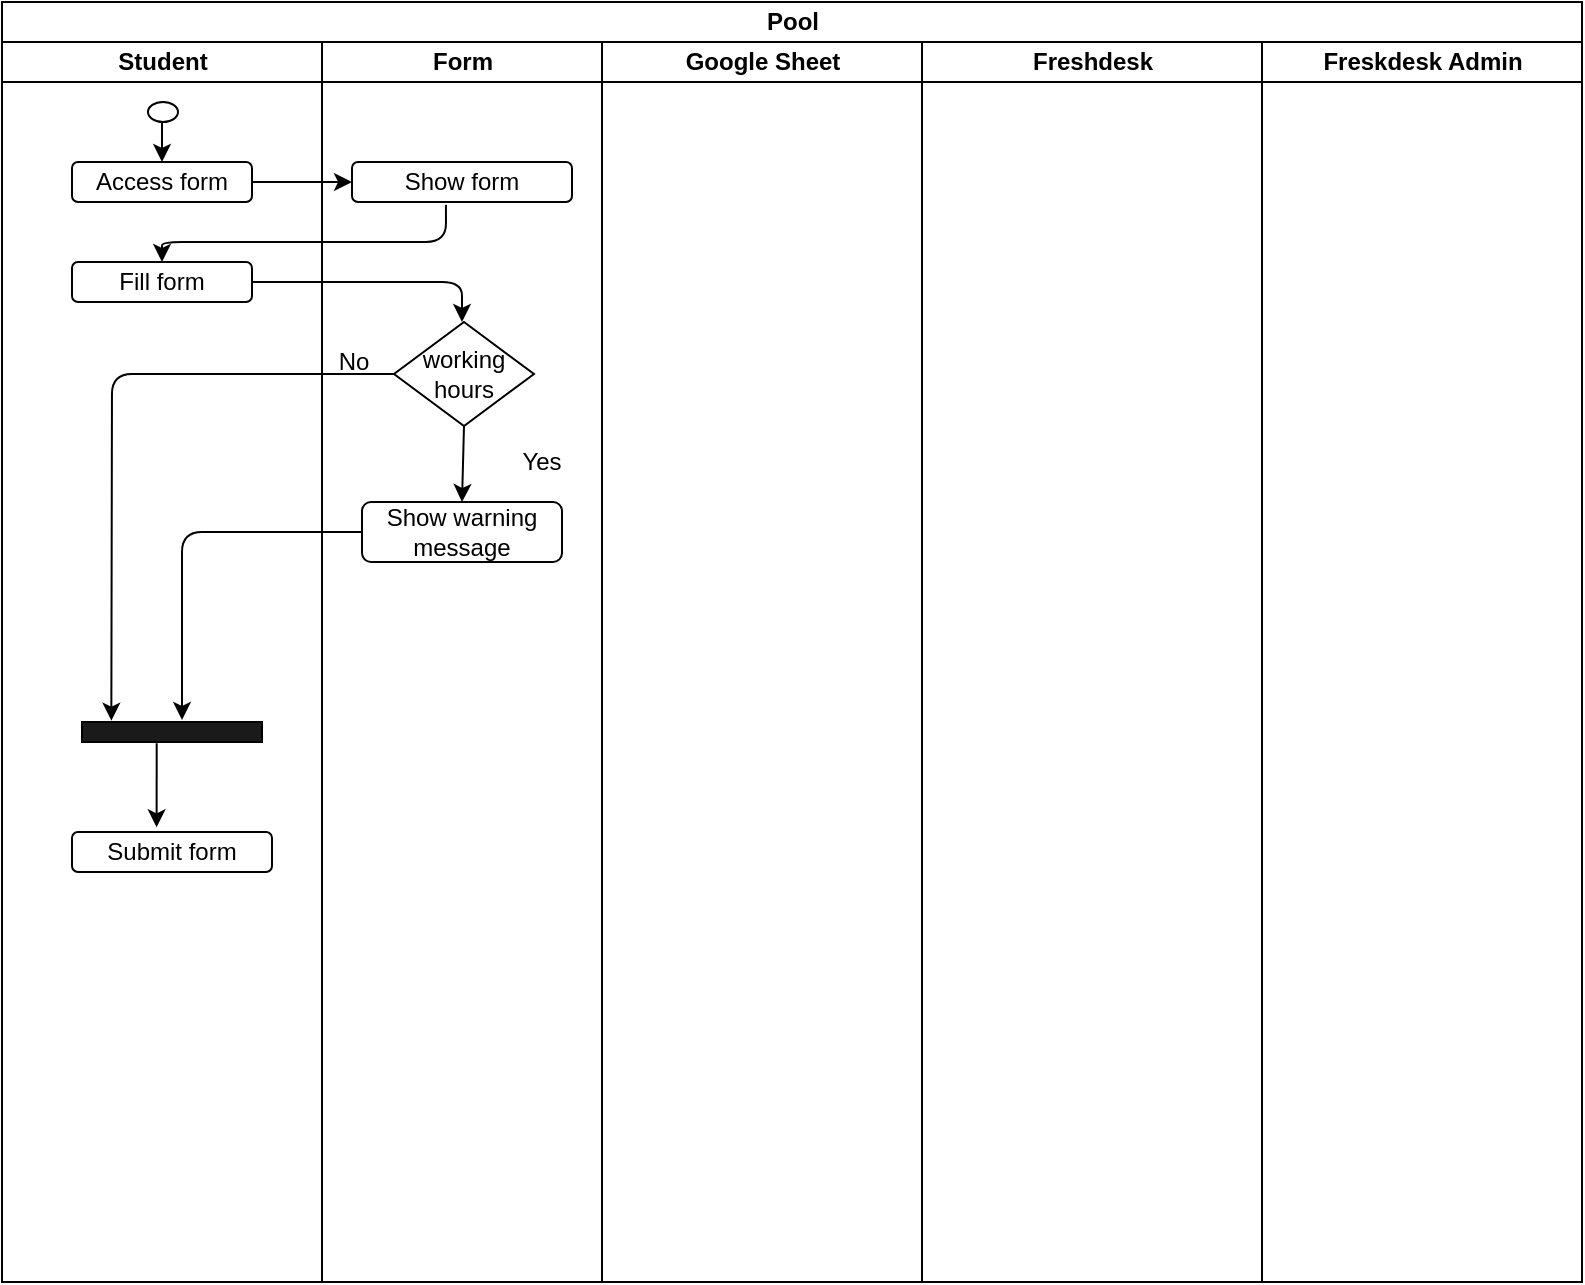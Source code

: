 <mxfile version="14.6.3" type="github">
  <diagram id="prtHgNgQTEPvFCAcTncT" name="Page-1">
    <mxGraphModel dx="782" dy="437" grid="1" gridSize="10" guides="1" tooltips="1" connect="1" arrows="1" fold="1" page="1" pageScale="1" pageWidth="827" pageHeight="1169" math="0" shadow="0">
      <root>
        <mxCell id="0" />
        <mxCell id="1" parent="0" />
        <mxCell id="jEkatf-dR_FKRXyiLeA1-9" value="Pool" style="swimlane;html=1;childLayout=stackLayout;resizeParent=1;resizeParentMax=0;startSize=20;" vertex="1" parent="1">
          <mxGeometry x="110" y="150" width="790" height="640" as="geometry" />
        </mxCell>
        <mxCell id="jEkatf-dR_FKRXyiLeA1-10" value="Student" style="swimlane;html=1;startSize=20;" vertex="1" parent="jEkatf-dR_FKRXyiLeA1-9">
          <mxGeometry y="20" width="160" height="620" as="geometry" />
        </mxCell>
        <mxCell id="jEkatf-dR_FKRXyiLeA1-14" value="" style="shape=mxgraph.bpmn.shape;html=1;verticalLabelPosition=bottom;labelBackgroundColor=#ffffff;verticalAlign=top;align=center;perimeter=ellipsePerimeter;outlineConnect=0;outline=standard;symbol=general;" vertex="1" parent="jEkatf-dR_FKRXyiLeA1-10">
          <mxGeometry x="73" y="30" width="15" height="10" as="geometry" />
        </mxCell>
        <mxCell id="jEkatf-dR_FKRXyiLeA1-15" value="Access form" style="shape=ext;rounded=1;html=1;whiteSpace=wrap;" vertex="1" parent="jEkatf-dR_FKRXyiLeA1-10">
          <mxGeometry x="35" y="60" width="90" height="20" as="geometry" />
        </mxCell>
        <mxCell id="jEkatf-dR_FKRXyiLeA1-19" value="Fill form" style="shape=ext;rounded=1;html=1;whiteSpace=wrap;" vertex="1" parent="jEkatf-dR_FKRXyiLeA1-10">
          <mxGeometry x="35" y="110" width="90" height="20" as="geometry" />
        </mxCell>
        <mxCell id="jEkatf-dR_FKRXyiLeA1-23" value="Submit form" style="shape=ext;rounded=1;html=1;whiteSpace=wrap;" vertex="1" parent="jEkatf-dR_FKRXyiLeA1-10">
          <mxGeometry x="35" y="395" width="100" height="20" as="geometry" />
        </mxCell>
        <mxCell id="jEkatf-dR_FKRXyiLeA1-28" value="" style="rounded=0;whiteSpace=wrap;html=1;fillColor=#1A1A1A;" vertex="1" parent="jEkatf-dR_FKRXyiLeA1-10">
          <mxGeometry x="40" y="340" width="90" height="10" as="geometry" />
        </mxCell>
        <mxCell id="jEkatf-dR_FKRXyiLeA1-39" value="" style="endArrow=classic;html=1;exitX=0.415;exitY=1.067;exitDx=0;exitDy=0;exitPerimeter=0;entryX=0.423;entryY=-0.117;entryDx=0;entryDy=0;entryPerimeter=0;" edge="1" parent="jEkatf-dR_FKRXyiLeA1-10" source="jEkatf-dR_FKRXyiLeA1-28" target="jEkatf-dR_FKRXyiLeA1-23">
          <mxGeometry width="50" height="50" relative="1" as="geometry">
            <mxPoint x="320" y="300" as="sourcePoint" />
            <mxPoint x="370" y="250" as="targetPoint" />
          </mxGeometry>
        </mxCell>
        <mxCell id="jEkatf-dR_FKRXyiLeA1-40" value="" style="endArrow=classic;html=1;" edge="1" parent="jEkatf-dR_FKRXyiLeA1-10">
          <mxGeometry width="50" height="50" relative="1" as="geometry">
            <mxPoint x="80" y="40" as="sourcePoint" />
            <mxPoint x="80" y="60" as="targetPoint" />
          </mxGeometry>
        </mxCell>
        <mxCell id="jEkatf-dR_FKRXyiLeA1-11" value="Form" style="swimlane;html=1;startSize=20;" vertex="1" parent="jEkatf-dR_FKRXyiLeA1-9">
          <mxGeometry x="160" y="20" width="140" height="620" as="geometry" />
        </mxCell>
        <mxCell id="jEkatf-dR_FKRXyiLeA1-16" value="Show form" style="shape=ext;rounded=1;html=1;whiteSpace=wrap;" vertex="1" parent="jEkatf-dR_FKRXyiLeA1-11">
          <mxGeometry x="15" y="60" width="110" height="20" as="geometry" />
        </mxCell>
        <mxCell id="jEkatf-dR_FKRXyiLeA1-21" value="working hours" style="rhombus;whiteSpace=wrap;html=1;" vertex="1" parent="jEkatf-dR_FKRXyiLeA1-11">
          <mxGeometry x="36" y="140" width="70" height="52" as="geometry" />
        </mxCell>
        <mxCell id="jEkatf-dR_FKRXyiLeA1-24" value="Show warning message" style="shape=ext;rounded=1;html=1;whiteSpace=wrap;" vertex="1" parent="jEkatf-dR_FKRXyiLeA1-11">
          <mxGeometry x="20" y="230" width="100" height="30" as="geometry" />
        </mxCell>
        <mxCell id="jEkatf-dR_FKRXyiLeA1-33" value="No" style="text;html=1;strokeColor=none;fillColor=none;align=center;verticalAlign=middle;whiteSpace=wrap;rounded=0;" vertex="1" parent="jEkatf-dR_FKRXyiLeA1-11">
          <mxGeometry x="-4" y="150" width="40" height="20" as="geometry" />
        </mxCell>
        <mxCell id="jEkatf-dR_FKRXyiLeA1-34" value="Yes" style="text;html=1;strokeColor=none;fillColor=none;align=center;verticalAlign=middle;whiteSpace=wrap;rounded=0;" vertex="1" parent="jEkatf-dR_FKRXyiLeA1-11">
          <mxGeometry x="90" y="200" width="40" height="20" as="geometry" />
        </mxCell>
        <mxCell id="jEkatf-dR_FKRXyiLeA1-36" value="" style="endArrow=classic;html=1;exitX=0.5;exitY=1;exitDx=0;exitDy=0;" edge="1" parent="jEkatf-dR_FKRXyiLeA1-11" source="jEkatf-dR_FKRXyiLeA1-21">
          <mxGeometry width="50" height="50" relative="1" as="geometry">
            <mxPoint x="160" y="300" as="sourcePoint" />
            <mxPoint x="70" y="230" as="targetPoint" />
          </mxGeometry>
        </mxCell>
        <mxCell id="jEkatf-dR_FKRXyiLeA1-12" value="Google Sheet" style="swimlane;html=1;startSize=20;" vertex="1" parent="jEkatf-dR_FKRXyiLeA1-9">
          <mxGeometry x="300" y="20" width="160" height="620" as="geometry" />
        </mxCell>
        <mxCell id="jEkatf-dR_FKRXyiLeA1-13" value="Freshdesk" style="swimlane;html=1;startSize=20;" vertex="1" parent="jEkatf-dR_FKRXyiLeA1-9">
          <mxGeometry x="460" y="20" width="170" height="620" as="geometry" />
        </mxCell>
        <mxCell id="jEkatf-dR_FKRXyiLeA1-20" value="Freskdesk Admin" style="swimlane;html=1;startSize=20;" vertex="1" parent="jEkatf-dR_FKRXyiLeA1-9">
          <mxGeometry x="630" y="20" width="160" height="620" as="geometry" />
        </mxCell>
        <mxCell id="jEkatf-dR_FKRXyiLeA1-37" value="" style="endArrow=classic;html=1;exitX=0;exitY=0.5;exitDx=0;exitDy=0;entryX=0.163;entryY=-0.067;entryDx=0;entryDy=0;entryPerimeter=0;" edge="1" parent="jEkatf-dR_FKRXyiLeA1-9" source="jEkatf-dR_FKRXyiLeA1-21" target="jEkatf-dR_FKRXyiLeA1-28">
          <mxGeometry width="50" height="50" relative="1" as="geometry">
            <mxPoint x="320" y="320" as="sourcePoint" />
            <mxPoint x="370" y="270" as="targetPoint" />
            <Array as="points">
              <mxPoint x="55" y="186" />
            </Array>
          </mxGeometry>
        </mxCell>
        <mxCell id="jEkatf-dR_FKRXyiLeA1-38" value="" style="endArrow=classic;html=1;exitX=0;exitY=0.5;exitDx=0;exitDy=0;" edge="1" parent="jEkatf-dR_FKRXyiLeA1-9" source="jEkatf-dR_FKRXyiLeA1-24">
          <mxGeometry width="50" height="50" relative="1" as="geometry">
            <mxPoint x="320" y="320" as="sourcePoint" />
            <mxPoint x="90" y="359" as="targetPoint" />
            <Array as="points">
              <mxPoint x="90" y="265" />
            </Array>
          </mxGeometry>
        </mxCell>
        <mxCell id="jEkatf-dR_FKRXyiLeA1-41" value="" style="endArrow=classic;html=1;exitX=1;exitY=0.5;exitDx=0;exitDy=0;entryX=0;entryY=0.5;entryDx=0;entryDy=0;" edge="1" parent="jEkatf-dR_FKRXyiLeA1-9" source="jEkatf-dR_FKRXyiLeA1-15" target="jEkatf-dR_FKRXyiLeA1-16">
          <mxGeometry width="50" height="50" relative="1" as="geometry">
            <mxPoint x="320" y="270" as="sourcePoint" />
            <mxPoint x="370" y="220" as="targetPoint" />
          </mxGeometry>
        </mxCell>
        <mxCell id="jEkatf-dR_FKRXyiLeA1-42" value="" style="endArrow=classic;html=1;exitX=0.427;exitY=1.067;exitDx=0;exitDy=0;exitPerimeter=0;entryX=0.5;entryY=0;entryDx=0;entryDy=0;" edge="1" parent="jEkatf-dR_FKRXyiLeA1-9" source="jEkatf-dR_FKRXyiLeA1-16" target="jEkatf-dR_FKRXyiLeA1-19">
          <mxGeometry width="50" height="50" relative="1" as="geometry">
            <mxPoint x="320" y="270" as="sourcePoint" />
            <mxPoint x="370" y="220" as="targetPoint" />
            <Array as="points">
              <mxPoint x="222" y="120" />
              <mxPoint x="80" y="120" />
            </Array>
          </mxGeometry>
        </mxCell>
        <mxCell id="jEkatf-dR_FKRXyiLeA1-22" value="" style="endArrow=classic;html=1;exitX=1;exitY=0.5;exitDx=0;exitDy=0;" edge="1" parent="1" source="jEkatf-dR_FKRXyiLeA1-19">
          <mxGeometry width="50" height="50" relative="1" as="geometry">
            <mxPoint x="430" y="390" as="sourcePoint" />
            <mxPoint x="340" y="310" as="targetPoint" />
            <Array as="points">
              <mxPoint x="340" y="290" />
            </Array>
          </mxGeometry>
        </mxCell>
      </root>
    </mxGraphModel>
  </diagram>
</mxfile>
